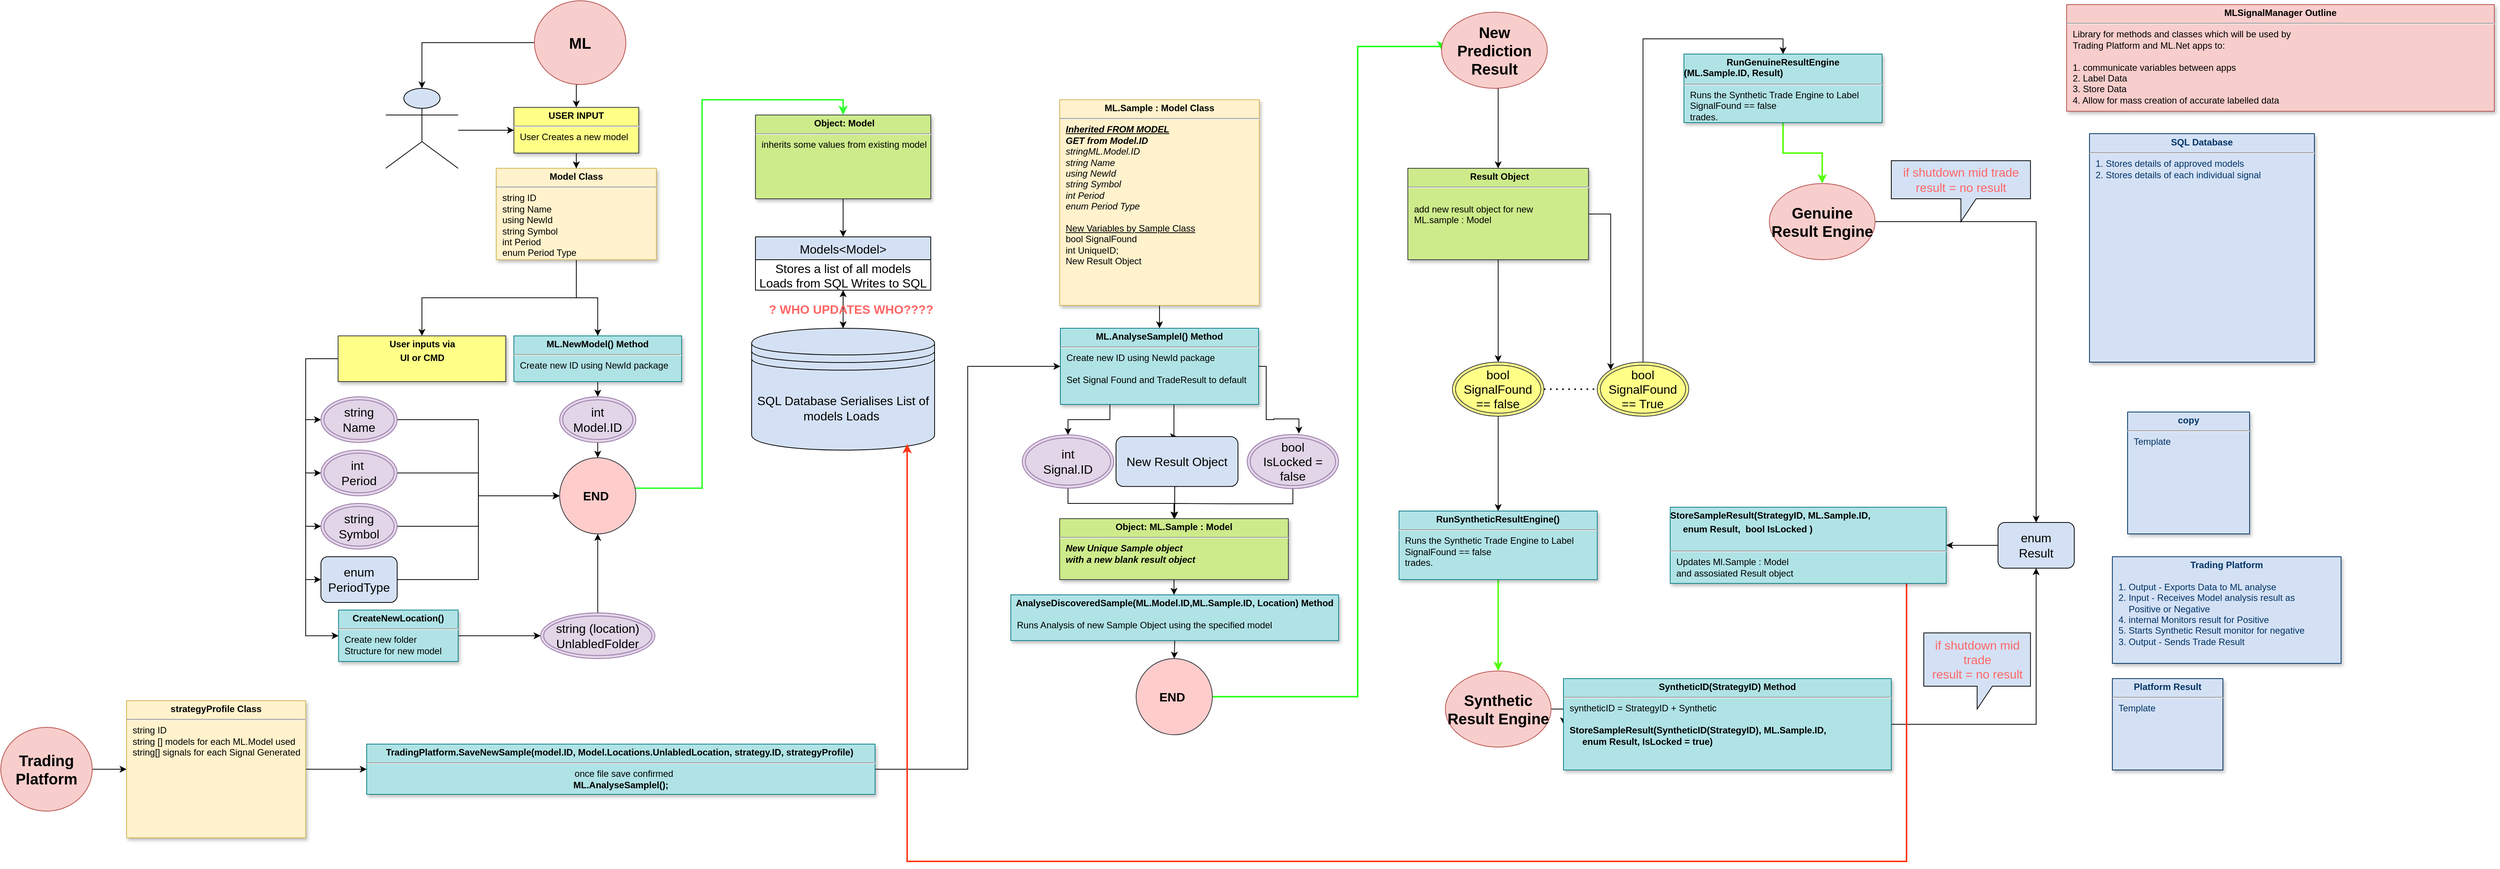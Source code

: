 <mxfile version="20.2.4" type="github">
  <diagram name="Page-1" id="efa7a0a1-bf9b-a30e-e6df-94a7791c09e9">
    <mxGraphModel dx="1673" dy="5887" grid="1" gridSize="10" guides="1" tooltips="1" connect="1" arrows="1" fold="1" page="1" pageScale="1" pageWidth="1169" pageHeight="1654" background="none" math="0" shadow="0">
      <root>
        <mxCell id="0" />
        <mxCell id="1" parent="0" />
        <UserObject label="" tags="Classes User input" id="Nqc6m_4wT6IORtl7EpfO-247">
          <mxCell style="edgeStyle=orthogonalEdgeStyle;rounded=0;orthogonalLoop=1;jettySize=auto;html=1;labelBorderColor=none;fontSize=16;" edge="1" parent="1" source="21" target="Nqc6m_4wT6IORtl7EpfO-185">
            <mxGeometry relative="1" as="geometry" />
          </mxCell>
        </UserObject>
        <UserObject label="" tags="Methods Classes" id="Nqc6m_4wT6IORtl7EpfO-248">
          <mxCell style="edgeStyle=orthogonalEdgeStyle;rounded=0;orthogonalLoop=1;jettySize=auto;html=1;labelBorderColor=none;fontSize=16;entryX=0.5;entryY=0;entryDx=0;entryDy=0;" edge="1" parent="1" source="21" target="Nqc6m_4wT6IORtl7EpfO-205">
            <mxGeometry relative="1" as="geometry">
              <mxPoint x="940" y="-3160" as="targetPoint" />
              <Array as="points">
                <mxPoint x="885" y="-3160" />
                <mxPoint x="913" y="-3160" />
              </Array>
            </mxGeometry>
          </mxCell>
        </UserObject>
        <UserObject label="&lt;p style=&quot;margin: 4px 0px 0px; text-align: center;&quot;&gt;&lt;b&gt;Model Class&lt;/b&gt;&lt;/p&gt;&lt;hr&gt;&lt;p style=&quot;margin: 0px; margin-left: 8px;&quot;&gt;string ID&amp;nbsp;&amp;nbsp;&lt;/p&gt;&lt;p style=&quot;margin: 0px; margin-left: 8px;&quot;&gt;string Name&lt;/p&gt;&lt;p style=&quot;margin: 0px; margin-left: 8px;&quot;&gt;using NewId&lt;/p&gt;&lt;p style=&quot;margin: 0px; margin-left: 8px;&quot;&gt;string Symbol&lt;/p&gt;&lt;p style=&quot;margin: 0px; margin-left: 8px;&quot;&gt;int Period&lt;/p&gt;&lt;p style=&quot;margin: 0px; margin-left: 8px;&quot;&gt;enum Period Type&lt;/p&gt;&lt;p style=&quot;margin: 0px; margin-left: 8px;&quot;&gt;&lt;br&gt;&lt;/p&gt;&lt;p style=&quot;margin: 0px; margin-left: 8px;&quot;&gt;&lt;br&gt;&lt;/p&gt;&lt;p style=&quot;margin: 0px; margin-left: 8px;&quot;&gt;&lt;br&gt;&lt;/p&gt;&lt;p style=&quot;margin: 0px; margin-left: 8px;&quot;&gt;&lt;br&gt;&lt;/p&gt;&lt;p style=&quot;margin: 0px; margin-left: 8px;&quot;&gt;&lt;br&gt;&lt;/p&gt;&lt;p style=&quot;margin: 0px; margin-left: 8px;&quot;&gt;&lt;br&gt;&lt;/p&gt;&lt;p style=&quot;margin: 0px; margin-left: 8px;&quot;&gt;&amp;nbsp;&lt;/p&gt;" tags="Classes" id="21">
          <mxCell style="verticalAlign=top;align=left;overflow=fill;fontSize=12;fontFamily=Helvetica;html=1;strokeColor=#d6b656;shadow=1;fillColor=#fff2cc;" parent="1" vertex="1">
            <mxGeometry x="779.99" y="-3330" width="210" height="120" as="geometry" />
          </mxCell>
        </UserObject>
        <mxCell id="25" value="&lt;p style=&quot;margin: 4px 0px 0px; text-align: center;&quot;&gt;&lt;b style=&quot;&quot;&gt;MLSignalManager Outline&lt;/b&gt;&lt;/p&gt;&lt;hr&gt;&lt;p style=&quot;margin: 0px; margin-left: 8px;&quot;&gt;Library for methods and classes which&amp;nbsp;&lt;span style=&quot;background-color: initial;&quot;&gt;will be used by&lt;/span&gt;&lt;/p&gt;&lt;p style=&quot;margin: 0px; margin-left: 8px;&quot;&gt;&lt;span style=&quot;background-color: initial;&quot;&gt;Trading Platform and ML.Net apps to:&lt;/span&gt;&lt;/p&gt;&lt;p style=&quot;margin: 0px; margin-left: 8px;&quot;&gt;&lt;br&gt;&lt;/p&gt;&lt;p style=&quot;margin: 0px; margin-left: 8px;&quot;&gt;1. communicate variables between apps&lt;/p&gt;&lt;p style=&quot;margin: 0px; margin-left: 8px;&quot;&gt;2. Label Data&lt;/p&gt;&lt;p style=&quot;margin: 0px; margin-left: 8px;&quot;&gt;3. Store Data&lt;/p&gt;&lt;p style=&quot;margin: 0px; margin-left: 8px;&quot;&gt;4. Allow for mass creation of accurate labelled data&lt;/p&gt;&lt;p style=&quot;margin: 0px; margin-left: 8px;&quot;&gt;&lt;br&gt;&lt;/p&gt;&lt;p style=&quot;margin: 0px; margin-left: 8px;&quot;&gt;&lt;br&gt;&lt;/p&gt;" style="verticalAlign=top;align=left;overflow=fill;fontSize=12;fontFamily=Helvetica;html=1;strokeColor=#b85450;shadow=1;fillColor=#f8cecc;" parent="1" vertex="1">
          <mxGeometry x="2840" y="-3545" width="561" height="140" as="geometry" />
        </mxCell>
        <mxCell id="Nqc6m_4wT6IORtl7EpfO-118" value="&lt;p style=&quot;margin: 4px 0px 0px; text-align: center;&quot;&gt;&lt;strong style=&quot;&quot;&gt;Trading Platform&lt;/strong&gt;&lt;/p&gt;&lt;p style=&quot;margin: 0px; margin-left: 8px;&quot;&gt;&lt;br&gt;&lt;/p&gt;&lt;p style=&quot;margin: 0px; margin-left: 8px;&quot;&gt;1. Output - Exports Data to ML analyse&lt;/p&gt;&lt;p style=&quot;margin: 0px; margin-left: 8px;&quot;&gt;2. Input - Receives Model analysis result&amp;nbsp;&lt;span style=&quot;background-color: initial;&quot;&gt;as&amp;nbsp;&lt;/span&gt;&lt;/p&gt;&lt;p style=&quot;margin: 0px; margin-left: 8px;&quot;&gt;&lt;span style=&quot;background-color: initial;&quot;&gt;&amp;nbsp; &amp;nbsp; Positive or Negative&lt;/span&gt;&lt;/p&gt;&lt;p style=&quot;margin: 0px; margin-left: 8px;&quot;&gt;4. internal Monitors result for Positive&lt;/p&gt;&lt;p style=&quot;margin: 0px; margin-left: 8px;&quot;&gt;5. Starts Synthetic Result monitor for negative&lt;/p&gt;&lt;p style=&quot;margin: 0px; margin-left: 8px;&quot;&gt;3. Output - Sends Trade Result&lt;/p&gt;" style="verticalAlign=top;align=left;overflow=fill;fontSize=12;fontFamily=Helvetica;html=1;strokeColor=#003366;shadow=1;fillColor=#D4E1F5;fontColor=#003366" vertex="1" parent="1">
          <mxGeometry x="2900" y="-2820" width="300" height="140" as="geometry" />
        </mxCell>
        <mxCell id="Nqc6m_4wT6IORtl7EpfO-119" value="&lt;p style=&quot;margin: 4px 0px 0px; text-align: center;&quot;&gt;&lt;strong style=&quot;&quot;&gt;SQL Database&lt;/strong&gt;&lt;/p&gt;&lt;hr&gt;&lt;p style=&quot;margin: 0px; margin-left: 8px;&quot;&gt;1. Stores details of approved models&lt;/p&gt;&lt;p style=&quot;margin: 0px; margin-left: 8px;&quot;&gt;2. Stores details of each individual signal&lt;/p&gt;&lt;p style=&quot;margin: 0px; margin-left: 8px;&quot;&gt;&lt;span style=&quot;background-color: initial;&quot;&gt;&amp;nbsp;&lt;/span&gt;&lt;br&gt;&lt;/p&gt;" style="verticalAlign=top;align=left;overflow=fill;fontSize=12;fontFamily=Helvetica;html=1;strokeColor=#003366;shadow=1;fillColor=#D4E1F5;fontColor=#003366" vertex="1" parent="1">
          <mxGeometry x="2870" y="-3375.5" width="295" height="300" as="geometry" />
        </mxCell>
        <mxCell id="Nqc6m_4wT6IORtl7EpfO-156" style="edgeStyle=orthogonalEdgeStyle;rounded=0;orthogonalLoop=1;jettySize=auto;html=1;fontSize=16;" edge="1" parent="1" source="Nqc6m_4wT6IORtl7EpfO-123" target="Nqc6m_4wT6IORtl7EpfO-137">
          <mxGeometry relative="1" as="geometry" />
        </mxCell>
        <mxCell id="Nqc6m_4wT6IORtl7EpfO-279" style="edgeStyle=orthogonalEdgeStyle;rounded=0;orthogonalLoop=1;jettySize=auto;html=1;exitX=0.5;exitY=1;exitDx=0;exitDy=0;entryX=0.5;entryY=0;entryDx=0;entryDy=0;labelBorderColor=none;fontSize=16;" edge="1" parent="1" source="Nqc6m_4wT6IORtl7EpfO-123" target="Nqc6m_4wT6IORtl7EpfO-152">
          <mxGeometry relative="1" as="geometry">
            <Array as="points">
              <mxPoint x="885" y="-3440" />
            </Array>
          </mxGeometry>
        </mxCell>
        <UserObject label="&lt;b&gt;&lt;font style=&quot;font-size: 20px;&quot;&gt;ML&lt;/font&gt;&lt;/b&gt;" tags="StartBranch" id="Nqc6m_4wT6IORtl7EpfO-123">
          <mxCell style="ellipse;whiteSpace=wrap;html=1;fillColor=#f8cecc;strokeColor=#b85450;" vertex="1" parent="1">
            <mxGeometry x="830" y="-3550" width="120" height="110" as="geometry" />
          </mxCell>
        </UserObject>
        <mxCell id="Nqc6m_4wT6IORtl7EpfO-206" style="edgeStyle=orthogonalEdgeStyle;rounded=0;orthogonalLoop=1;jettySize=auto;html=1;entryX=0;entryY=0.5;entryDx=0;entryDy=0;labelBorderColor=none;fontSize=16;" edge="1" parent="1" source="Nqc6m_4wT6IORtl7EpfO-137" target="Nqc6m_4wT6IORtl7EpfO-152">
          <mxGeometry relative="1" as="geometry">
            <Array as="points">
              <mxPoint x="740" y="-3380" />
              <mxPoint x="740" y="-3380" />
            </Array>
          </mxGeometry>
        </mxCell>
        <mxCell id="Nqc6m_4wT6IORtl7EpfO-137" value="" style="shape=umlActor;verticalLabelPosition=bottom;verticalAlign=top;html=1;outlineConnect=0;fontSize=20;fillColor=#D4E1F5;" vertex="1" parent="1">
          <mxGeometry x="635" y="-3435" width="95" height="105" as="geometry" />
        </mxCell>
        <mxCell id="Nqc6m_4wT6IORtl7EpfO-150" value="&lt;p style=&quot;margin: 4px 0px 0px; text-align: center;&quot;&gt;&lt;strong style=&quot;&quot;&gt;copy&lt;/strong&gt;&lt;/p&gt;&lt;hr&gt;&lt;p style=&quot;margin: 0px; margin-left: 8px;&quot;&gt;Template&lt;/p&gt;" style="verticalAlign=top;align=left;overflow=fill;fontSize=12;fontFamily=Helvetica;html=1;strokeColor=#003366;shadow=1;fillColor=#D4E1F5;fontColor=#003366" vertex="1" parent="1">
          <mxGeometry x="2920" y="-3010" width="160" height="160" as="geometry" />
        </mxCell>
        <UserObject label="" tags="Classes input User" id="Nqc6m_4wT6IORtl7EpfO-233">
          <mxCell style="edgeStyle=orthogonalEdgeStyle;rounded=0;orthogonalLoop=1;jettySize=auto;html=1;entryX=0.5;entryY=0;entryDx=0;entryDy=0;labelBorderColor=none;fontSize=16;" edge="1" parent="1" source="Nqc6m_4wT6IORtl7EpfO-152" target="21">
            <mxGeometry relative="1" as="geometry" />
          </mxCell>
        </UserObject>
        <UserObject label="&lt;p style=&quot;margin: 4px 0px 0px; text-align: center;&quot;&gt;&lt;strong style=&quot;&quot;&gt;USER INPUT&lt;/strong&gt;&lt;/p&gt;&lt;hr&gt;&lt;p style=&quot;margin: 0px; margin-left: 8px;&quot;&gt;User Creates a new model&lt;/p&gt;" tags="User input" id="Nqc6m_4wT6IORtl7EpfO-152">
          <mxCell style="verticalAlign=top;align=left;overflow=fill;fontSize=12;fontFamily=Helvetica;html=1;strokeColor=#36393d;shadow=1;fillColor=#ffff88;" vertex="1" parent="1">
            <mxGeometry x="803.12" y="-3410" width="163.75" height="60" as="geometry" />
          </mxCell>
        </UserObject>
        <mxCell id="Nqc6m_4wT6IORtl7EpfO-359" style="edgeStyle=orthogonalEdgeStyle;rounded=0;orthogonalLoop=1;jettySize=auto;html=1;entryX=0.5;entryY=0;entryDx=0;entryDy=0;labelBorderColor=none;fontSize=16;strokeColor=#000000;strokeWidth=1;" edge="1" parent="1" source="Nqc6m_4wT6IORtl7EpfO-153" target="Nqc6m_4wT6IORtl7EpfO-345">
          <mxGeometry relative="1" as="geometry" />
        </mxCell>
        <UserObject label="&lt;p style=&quot;margin: 4px 0px 0px; text-align: center;&quot;&gt;&lt;b&gt;ML.Sample : Model Class&lt;/b&gt;&lt;/p&gt;&lt;hr&gt;&lt;p style=&quot;margin: 0px 0px 0px 8px;&quot;&gt;&lt;i&gt;&lt;b&gt;&lt;u&gt;Inherited FROM MODEL&lt;/u&gt;&lt;/b&gt;&lt;/i&gt;&lt;i&gt;&lt;br&gt;&lt;/i&gt;&lt;/p&gt;&lt;p style=&quot;margin: 0px 0px 0px 8px;&quot;&gt;&lt;i&gt;&lt;b&gt;GET from Model.ID&lt;/b&gt;&lt;/i&gt;&lt;/p&gt;&lt;p style=&quot;margin: 0px 0px 0px 8px;&quot;&gt;&lt;i&gt;stringML.Model.ID&amp;nbsp;&amp;nbsp;&lt;/i&gt;&lt;/p&gt;&lt;p style=&quot;margin: 0px 0px 0px 8px;&quot;&gt;&lt;i&gt;string Name&lt;/i&gt;&lt;/p&gt;&lt;p style=&quot;margin: 0px 0px 0px 8px;&quot;&gt;&lt;i&gt;using NewId&lt;/i&gt;&lt;/p&gt;&lt;p style=&quot;margin: 0px 0px 0px 8px;&quot;&gt;&lt;i&gt;string Symbol&lt;/i&gt;&lt;/p&gt;&lt;p style=&quot;margin: 0px 0px 0px 8px;&quot;&gt;&lt;i&gt;int Period&lt;/i&gt;&lt;/p&gt;&lt;p style=&quot;margin: 0px 0px 0px 8px;&quot;&gt;&lt;i&gt;enum Period Type&lt;/i&gt;&lt;/p&gt;&lt;p style=&quot;margin: 0px 0px 0px 8px;&quot;&gt;&lt;br&gt;&lt;/p&gt;&lt;p style=&quot;margin: 0px 0px 0px 8px;&quot;&gt;&lt;u&gt;New Variables by Sample Class&lt;/u&gt;&lt;/p&gt;&lt;p style=&quot;margin: 0px 0px 0px 8px;&quot;&gt;bool SignalFound&lt;/p&gt;&lt;p style=&quot;margin: 0px 0px 0px 8px;&quot;&gt;&lt;span style=&quot;background-color: initial;&quot;&gt;int UniqueID;&lt;/span&gt;&lt;br&gt;&lt;/p&gt;&lt;p style=&quot;margin: 0px 0px 0px 8px;&quot;&gt;&lt;span style=&quot;background-color: initial;&quot;&gt;New Result Object&lt;/span&gt;&lt;br&gt;&lt;/p&gt;" tags="Classes Inheritance" id="Nqc6m_4wT6IORtl7EpfO-153">
          <mxCell style="verticalAlign=top;align=left;overflow=fill;fontSize=12;fontFamily=Helvetica;html=1;strokeColor=#d6b656;shadow=1;fillColor=#fff2cc;" vertex="1" parent="1">
            <mxGeometry x="1519.06" y="-3420" width="261.88" height="270" as="geometry" />
          </mxCell>
        </UserObject>
        <mxCell id="Nqc6m_4wT6IORtl7EpfO-253" style="edgeStyle=orthogonalEdgeStyle;rounded=0;orthogonalLoop=1;jettySize=auto;html=1;entryX=0.5;entryY=0;entryDx=0;entryDy=0;labelBorderColor=none;fontSize=16;" edge="1" parent="1" source="Nqc6m_4wT6IORtl7EpfO-173" target="Nqc6m_4wT6IORtl7EpfO-249">
          <mxGeometry relative="1" as="geometry" />
        </mxCell>
        <UserObject label="int &lt;br&gt;Model.ID" tags="Variables" id="Nqc6m_4wT6IORtl7EpfO-173">
          <mxCell style="ellipse;shape=doubleEllipse;whiteSpace=wrap;html=1;fontSize=16;fillColor=#e1d5e7;strokeColor=#9673a6;" vertex="1" parent="1">
            <mxGeometry x="863.12" y="-3030" width="100" height="60" as="geometry" />
          </mxCell>
        </UserObject>
        <mxCell id="Nqc6m_4wT6IORtl7EpfO-332" style="edgeStyle=orthogonalEdgeStyle;rounded=0;orthogonalLoop=1;jettySize=auto;html=1;labelBorderColor=none;fontSize=16;entryX=0;entryY=0.5;entryDx=0;entryDy=0;" edge="1" parent="1" source="Nqc6m_4wT6IORtl7EpfO-175" target="Nqc6m_4wT6IORtl7EpfO-249">
          <mxGeometry relative="1" as="geometry">
            <mxPoint x="770.0" y="-2860" as="targetPoint" />
          </mxGeometry>
        </mxCell>
        <UserObject label="string Symbol" tags="Variables" id="Nqc6m_4wT6IORtl7EpfO-175">
          <mxCell style="ellipse;shape=doubleEllipse;whiteSpace=wrap;html=1;fontSize=16;fillColor=#e1d5e7;strokeColor=#9673a6;" vertex="1" parent="1">
            <mxGeometry x="550" y="-2890" width="100" height="60" as="geometry" />
          </mxCell>
        </UserObject>
        <mxCell id="Nqc6m_4wT6IORtl7EpfO-331" style="edgeStyle=orthogonalEdgeStyle;rounded=0;orthogonalLoop=1;jettySize=auto;html=1;labelBorderColor=none;fontSize=16;entryX=0;entryY=0.5;entryDx=0;entryDy=0;" edge="1" parent="1" source="Nqc6m_4wT6IORtl7EpfO-177" target="Nqc6m_4wT6IORtl7EpfO-249">
          <mxGeometry relative="1" as="geometry">
            <mxPoint x="770.0" y="-2930" as="targetPoint" />
          </mxGeometry>
        </mxCell>
        <UserObject label="int&amp;nbsp;&lt;br&gt;Period" tags="Variables" id="Nqc6m_4wT6IORtl7EpfO-177">
          <mxCell style="ellipse;shape=doubleEllipse;whiteSpace=wrap;html=1;fontSize=16;fillColor=#e1d5e7;strokeColor=#9673a6;" vertex="1" parent="1">
            <mxGeometry x="550" y="-2960" width="100" height="60" as="geometry" />
          </mxCell>
        </UserObject>
        <mxCell id="Nqc6m_4wT6IORtl7EpfO-311" style="edgeStyle=orthogonalEdgeStyle;rounded=0;orthogonalLoop=1;jettySize=auto;html=1;labelBorderColor=none;fontSize=16;entryX=0;entryY=0.5;entryDx=0;entryDy=0;" edge="1" parent="1" source="Nqc6m_4wT6IORtl7EpfO-185" target="Nqc6m_4wT6IORtl7EpfO-193">
          <mxGeometry relative="1" as="geometry">
            <mxPoint x="490" y="-3000" as="targetPoint" />
            <Array as="points">
              <mxPoint x="530" y="-3080" />
              <mxPoint x="530" y="-3000" />
            </Array>
          </mxGeometry>
        </mxCell>
        <mxCell id="Nqc6m_4wT6IORtl7EpfO-312" style="edgeStyle=orthogonalEdgeStyle;rounded=0;orthogonalLoop=1;jettySize=auto;html=1;entryX=0;entryY=0.5;entryDx=0;entryDy=0;labelBorderColor=none;fontSize=16;" edge="1" parent="1" source="Nqc6m_4wT6IORtl7EpfO-185" target="Nqc6m_4wT6IORtl7EpfO-177">
          <mxGeometry relative="1" as="geometry">
            <Array as="points">
              <mxPoint x="530" y="-3080" />
              <mxPoint x="530" y="-2930" />
            </Array>
          </mxGeometry>
        </mxCell>
        <mxCell id="Nqc6m_4wT6IORtl7EpfO-313" style="edgeStyle=orthogonalEdgeStyle;rounded=0;orthogonalLoop=1;jettySize=auto;html=1;entryX=0;entryY=0.5;entryDx=0;entryDy=0;labelBorderColor=none;fontSize=16;" edge="1" parent="1" source="Nqc6m_4wT6IORtl7EpfO-185" target="Nqc6m_4wT6IORtl7EpfO-175">
          <mxGeometry relative="1" as="geometry">
            <Array as="points">
              <mxPoint x="530" y="-3080" />
              <mxPoint x="530" y="-2860" />
            </Array>
          </mxGeometry>
        </mxCell>
        <mxCell id="Nqc6m_4wT6IORtl7EpfO-314" style="edgeStyle=orthogonalEdgeStyle;rounded=0;orthogonalLoop=1;jettySize=auto;html=1;entryX=0;entryY=0.5;entryDx=0;entryDy=0;labelBorderColor=none;fontSize=16;" edge="1" parent="1" source="Nqc6m_4wT6IORtl7EpfO-185" target="Nqc6m_4wT6IORtl7EpfO-188">
          <mxGeometry relative="1" as="geometry">
            <Array as="points">
              <mxPoint x="530" y="-3080" />
              <mxPoint x="530" y="-2790" />
            </Array>
          </mxGeometry>
        </mxCell>
        <mxCell id="Nqc6m_4wT6IORtl7EpfO-318" style="edgeStyle=orthogonalEdgeStyle;rounded=0;orthogonalLoop=1;jettySize=auto;html=1;entryX=0;entryY=0.5;entryDx=0;entryDy=0;labelBorderColor=none;fontSize=16;" edge="1" parent="1" source="Nqc6m_4wT6IORtl7EpfO-185" target="Nqc6m_4wT6IORtl7EpfO-309">
          <mxGeometry relative="1" as="geometry">
            <Array as="points">
              <mxPoint x="530" y="-3080" />
              <mxPoint x="530" y="-2716" />
            </Array>
          </mxGeometry>
        </mxCell>
        <UserObject label="&lt;p style=&quot;margin: 4px 0px 0px; text-align: center;&quot;&gt;&lt;b&gt;User inputs via&lt;/b&gt;&lt;/p&gt;&lt;p style=&quot;margin: 4px 0px 0px; text-align: center;&quot;&gt;&lt;b&gt;UI or CMD&lt;/b&gt;&lt;/p&gt;&lt;p style=&quot;margin: 4px 0px 0px; text-align: center;&quot;&gt;&lt;b&gt;&lt;br&gt;&lt;/b&gt;&lt;/p&gt;&lt;hr&gt;&lt;p style=&quot;margin: 0px; margin-left: 8px;&quot;&gt;&lt;br&gt;&lt;/p&gt;" tags="User" id="Nqc6m_4wT6IORtl7EpfO-185">
          <mxCell style="verticalAlign=top;align=left;overflow=fill;fontSize=12;fontFamily=Helvetica;html=1;strokeColor=#36393d;shadow=1;fillColor=#ffff88;" vertex="1" parent="1">
            <mxGeometry x="572.5" y="-3110" width="220" height="60" as="geometry" />
          </mxCell>
        </UserObject>
        <mxCell id="Nqc6m_4wT6IORtl7EpfO-333" style="edgeStyle=orthogonalEdgeStyle;rounded=0;orthogonalLoop=1;jettySize=auto;html=1;labelBorderColor=none;fontSize=16;entryX=0;entryY=0.5;entryDx=0;entryDy=0;" edge="1" parent="1" source="Nqc6m_4wT6IORtl7EpfO-188" target="Nqc6m_4wT6IORtl7EpfO-249">
          <mxGeometry relative="1" as="geometry">
            <mxPoint x="770" y="-2790" as="targetPoint" />
          </mxGeometry>
        </mxCell>
        <UserObject label="enum &lt;br&gt;PeriodType" tags="Enums" id="Nqc6m_4wT6IORtl7EpfO-188">
          <mxCell style="rounded=1;whiteSpace=wrap;html=1;fontSize=16;fillColor=#D4E1F5;" vertex="1" parent="1">
            <mxGeometry x="550" y="-2820" width="100" height="60" as="geometry" />
          </mxCell>
        </UserObject>
        <mxCell id="Nqc6m_4wT6IORtl7EpfO-330" style="edgeStyle=orthogonalEdgeStyle;rounded=0;orthogonalLoop=1;jettySize=auto;html=1;labelBorderColor=none;fontSize=16;entryX=0;entryY=0.5;entryDx=0;entryDy=0;" edge="1" parent="1" source="Nqc6m_4wT6IORtl7EpfO-193" target="Nqc6m_4wT6IORtl7EpfO-249">
          <mxGeometry relative="1" as="geometry">
            <mxPoint x="770.0" y="-3000" as="targetPoint" />
          </mxGeometry>
        </mxCell>
        <UserObject label="string&lt;br&gt;Name" tags="Variables" id="Nqc6m_4wT6IORtl7EpfO-193">
          <mxCell style="ellipse;shape=doubleEllipse;whiteSpace=wrap;html=1;fontSize=16;fillColor=#e1d5e7;strokeColor=#9673a6;" vertex="1" parent="1">
            <mxGeometry x="550" y="-3030" width="100" height="60" as="geometry" />
          </mxCell>
        </UserObject>
        <UserObject label="" tags="Methods Variables" id="Nqc6m_4wT6IORtl7EpfO-225">
          <mxCell style="edgeStyle=orthogonalEdgeStyle;rounded=0;orthogonalLoop=1;jettySize=auto;html=1;labelBorderColor=none;fontSize=16;" edge="1" parent="1" source="Nqc6m_4wT6IORtl7EpfO-205" target="Nqc6m_4wT6IORtl7EpfO-173">
            <mxGeometry relative="1" as="geometry">
              <Array as="points">
                <mxPoint x="880" y="-2990" />
                <mxPoint x="880" y="-2990" />
              </Array>
            </mxGeometry>
          </mxCell>
        </UserObject>
        <UserObject label="&lt;p style=&quot;margin: 4px 0px 0px; text-align: center;&quot;&gt;&lt;b&gt;ML.NewModel() Method&lt;/b&gt;&lt;/p&gt;&lt;hr&gt;&lt;p style=&quot;margin: 0px; margin-left: 8px;&quot;&gt;Create new ID using NewId package&lt;/p&gt;" tags="Methods" id="Nqc6m_4wT6IORtl7EpfO-205">
          <mxCell style="verticalAlign=top;align=left;overflow=fill;fontSize=12;fontFamily=Helvetica;html=1;strokeColor=#0e8088;shadow=1;fillColor=#b0e3e6;" vertex="1" parent="1">
            <mxGeometry x="803.12" y="-3110" width="220" height="60" as="geometry" />
          </mxCell>
        </UserObject>
        <UserObject label="" tags="Objects List" id="Nqc6m_4wT6IORtl7EpfO-258">
          <mxCell style="edgeStyle=orthogonalEdgeStyle;rounded=0;orthogonalLoop=1;jettySize=auto;html=1;entryX=0.5;entryY=0;entryDx=0;entryDy=0;labelBorderColor=none;fontSize=16;" edge="1" parent="1" source="Nqc6m_4wT6IORtl7EpfO-239" target="Nqc6m_4wT6IORtl7EpfO-254">
            <mxGeometry relative="1" as="geometry" />
          </mxCell>
        </UserObject>
        <UserObject label="&lt;p style=&quot;margin: 4px 0px 0px; text-align: center;&quot;&gt;&lt;b&gt;&amp;nbsp;Object: Model&lt;/b&gt;&lt;/p&gt;&lt;hr&gt;&lt;p style=&quot;margin: 0px; margin-left: 8px;&quot;&gt;inherits some values from existing model&lt;/p&gt;" tags="Objects StartBranch" id="Nqc6m_4wT6IORtl7EpfO-239">
          <mxCell style="verticalAlign=top;align=left;overflow=fill;fontSize=12;fontFamily=Helvetica;html=1;strokeColor=#36393d;shadow=1;fillColor=#cdeb8b;" vertex="1" parent="1">
            <mxGeometry x="1120" y="-3400" width="230" height="110" as="geometry" />
          </mxCell>
        </UserObject>
        <UserObject label="" tags="Objects" id="Nqc6m_4wT6IORtl7EpfO-252">
          <mxCell style="edgeStyle=orthogonalEdgeStyle;rounded=0;orthogonalLoop=1;jettySize=auto;html=1;entryX=0.5;entryY=0;entryDx=0;entryDy=0;labelBorderColor=none;fontSize=16;fillColor=#cdeb8b;strokeColor=#33FF33;strokeWidth=2;fontStyle=1" edge="1" parent="1" source="Nqc6m_4wT6IORtl7EpfO-249" target="Nqc6m_4wT6IORtl7EpfO-239">
            <mxGeometry relative="1" as="geometry">
              <Array as="points">
                <mxPoint x="1050" y="-2910" />
                <mxPoint x="1050" y="-3420" />
                <mxPoint x="1235" y="-3420" />
              </Array>
            </mxGeometry>
          </mxCell>
        </UserObject>
        <UserObject label="&lt;b&gt;END&amp;nbsp;&lt;/b&gt;" tags="EndBranch" id="Nqc6m_4wT6IORtl7EpfO-249">
          <mxCell style="ellipse;whiteSpace=wrap;html=1;aspect=fixed;fontSize=16;fillColor=#ffcccc;strokeColor=#36393d;" vertex="1" parent="1">
            <mxGeometry x="863.12" y="-2950" width="100" height="100" as="geometry" />
          </mxCell>
        </UserObject>
        <mxCell id="Nqc6m_4wT6IORtl7EpfO-299" style="edgeStyle=orthogonalEdgeStyle;rounded=0;orthogonalLoop=1;jettySize=auto;html=1;entryX=0.5;entryY=0;entryDx=0;entryDy=0;labelBorderColor=none;fontSize=16;" edge="1" parent="1" source="Nqc6m_4wT6IORtl7EpfO-254" target="Nqc6m_4wT6IORtl7EpfO-259">
          <mxGeometry relative="1" as="geometry" />
        </mxCell>
        <UserObject label="Models&lt;Model&gt;" tags="List Objects" id="Nqc6m_4wT6IORtl7EpfO-254">
          <mxCell style="swimlane;fontStyle=0;childLayout=stackLayout;horizontal=1;startSize=30;horizontalStack=0;resizeParent=1;resizeParentMax=0;resizeLast=0;collapsible=1;marginBottom=0;fontSize=16;fillColor=#D4E1F5;" vertex="1" parent="1">
            <mxGeometry x="1120" y="-3240" width="230" height="70" as="geometry" />
          </mxCell>
        </UserObject>
        <mxCell id="Nqc6m_4wT6IORtl7EpfO-256" value="Stores a list of all models &#xa;Loads from SQL Writes to SQL" style="text;strokeColor=none;fillColor=none;align=center;verticalAlign=middle;spacingLeft=4;spacingRight=4;overflow=hidden;points=[[0,0.5],[1,0.5]];portConstraint=eastwest;rotatable=0;fontSize=16;" vertex="1" parent="Nqc6m_4wT6IORtl7EpfO-254">
          <mxGeometry y="30" width="230" height="40" as="geometry" />
        </mxCell>
        <mxCell id="Nqc6m_4wT6IORtl7EpfO-301" style="edgeStyle=orthogonalEdgeStyle;rounded=0;orthogonalLoop=1;jettySize=auto;html=1;labelBorderColor=none;fontSize=16;" edge="1" parent="1" source="Nqc6m_4wT6IORtl7EpfO-259" target="Nqc6m_4wT6IORtl7EpfO-254">
          <mxGeometry relative="1" as="geometry" />
        </mxCell>
        <UserObject label="SQL Database Serialises List of models Loads&amp;nbsp;" tags="SQL EndBranch" id="Nqc6m_4wT6IORtl7EpfO-259">
          <mxCell style="shape=datastore;whiteSpace=wrap;html=1;fontSize=16;fillColor=#D4E1F5;" vertex="1" parent="1">
            <mxGeometry x="1115" y="-3120" width="240" height="160" as="geometry" />
          </mxCell>
        </UserObject>
        <mxCell id="Nqc6m_4wT6IORtl7EpfO-323" style="edgeStyle=orthogonalEdgeStyle;rounded=0;orthogonalLoop=1;jettySize=auto;html=1;entryX=0.5;entryY=1;entryDx=0;entryDy=0;labelBorderColor=none;fontSize=16;" edge="1" parent="1" source="Nqc6m_4wT6IORtl7EpfO-267" target="Nqc6m_4wT6IORtl7EpfO-249">
          <mxGeometry relative="1" as="geometry">
            <Array as="points">
              <mxPoint x="913" y="-2716" />
            </Array>
          </mxGeometry>
        </mxCell>
        <UserObject label="string (location)&lt;br&gt;UnlabledFolder" tags="Variables" id="Nqc6m_4wT6IORtl7EpfO-267">
          <mxCell style="ellipse;shape=doubleEllipse;whiteSpace=wrap;html=1;fontSize=16;fillColor=#e1d5e7;strokeColor=#9673a6;" vertex="1" parent="1">
            <mxGeometry x="838.12" y="-2746.25" width="150" height="60" as="geometry" />
          </mxCell>
        </UserObject>
        <UserObject label="" tags="Methods" id="Nqc6m_4wT6IORtl7EpfO-319">
          <mxCell style="edgeStyle=orthogonalEdgeStyle;rounded=0;orthogonalLoop=1;jettySize=auto;html=1;entryX=0;entryY=0.5;entryDx=0;entryDy=0;labelBorderColor=none;fontSize=16;" edge="1" parent="1" source="Nqc6m_4wT6IORtl7EpfO-309" target="Nqc6m_4wT6IORtl7EpfO-267">
            <mxGeometry relative="1" as="geometry" />
          </mxCell>
        </UserObject>
        <UserObject label="&lt;p style=&quot;margin: 4px 0px 0px; text-align: center;&quot;&gt;&lt;b&gt;CreateNewLocation()&lt;/b&gt;&lt;/p&gt;&lt;hr&gt;&lt;p style=&quot;margin: 0px; margin-left: 8px;&quot;&gt;Create new folder&amp;nbsp;&lt;/p&gt;&lt;p style=&quot;margin: 0px; margin-left: 8px;&quot;&gt;Structure for new model&lt;/p&gt;" tags="Methods" id="Nqc6m_4wT6IORtl7EpfO-309">
          <mxCell style="verticalAlign=top;align=left;overflow=fill;fontSize=12;fontFamily=Helvetica;html=1;strokeColor=#0e8088;shadow=1;fillColor=#b0e3e6;" vertex="1" parent="1">
            <mxGeometry x="573.12" y="-2750" width="156.88" height="67.5" as="geometry" />
          </mxCell>
        </UserObject>
        <mxCell id="Nqc6m_4wT6IORtl7EpfO-378" style="edgeStyle=orthogonalEdgeStyle;rounded=0;orthogonalLoop=1;jettySize=auto;html=1;exitX=0.5;exitY=1;exitDx=0;exitDy=0;entryX=0.5;entryY=0;entryDx=0;entryDy=0;labelBorderColor=none;fontSize=16;strokeColor=#000000;strokeWidth=1;" edge="1" parent="1" source="Nqc6m_4wT6IORtl7EpfO-337" target="Nqc6m_4wT6IORtl7EpfO-377">
          <mxGeometry relative="1" as="geometry" />
        </mxCell>
        <UserObject label="&lt;p style=&quot;margin: 4px 0px 0px; text-align: center;&quot;&gt;&lt;b&gt;AnalyseDiscoveredSample(ML.Model.ID,ML.Sample.ID, Location) Method&lt;/b&gt;&lt;/p&gt;&lt;p style=&quot;margin: 0px; margin-left: 8px;&quot;&gt;&lt;br&gt;&lt;/p&gt;&lt;p style=&quot;margin: 0px; margin-left: 8px;&quot;&gt;Runs Analysis of new Sample Object using the specified model&lt;/p&gt;" tags="Methods" id="Nqc6m_4wT6IORtl7EpfO-337">
          <mxCell style="verticalAlign=top;align=left;overflow=fill;fontSize=12;fontFamily=Helvetica;html=1;strokeColor=#0e8088;shadow=1;fillColor=#b0e3e6;" vertex="1" parent="1">
            <mxGeometry x="1455" y="-2770" width="430" height="60" as="geometry" />
          </mxCell>
        </UserObject>
        <mxCell id="Nqc6m_4wT6IORtl7EpfO-375" style="edgeStyle=orthogonalEdgeStyle;rounded=0;orthogonalLoop=1;jettySize=auto;html=1;exitX=0.5;exitY=1;exitDx=0;exitDy=0;labelBorderColor=none;fontSize=16;strokeColor=#000000;strokeWidth=1;" edge="1" parent="1" source="Nqc6m_4wT6IORtl7EpfO-339" target="Nqc6m_4wT6IORtl7EpfO-337">
          <mxGeometry relative="1" as="geometry" />
        </mxCell>
        <UserObject label="&lt;p style=&quot;margin: 4px 0px 0px; text-align: center;&quot;&gt;&lt;b&gt;Object: ML.Sample : Model&lt;/b&gt;&lt;/p&gt;&lt;hr&gt;&lt;p style=&quot;margin: 0px 0px 0px 8px;&quot;&gt;&lt;b&gt;&lt;i&gt;New Unique Sample object&lt;/i&gt;&lt;/b&gt;&lt;/p&gt;&lt;p style=&quot;margin: 0px 0px 0px 8px;&quot;&gt;&lt;b&gt;&lt;i&gt;with a new blank result object&lt;/i&gt;&lt;/b&gt;&lt;/p&gt;" tags="Classes Inheritance" id="Nqc6m_4wT6IORtl7EpfO-339">
          <mxCell style="verticalAlign=top;align=left;overflow=fill;fontSize=12;fontFamily=Helvetica;html=1;strokeColor=#36393d;shadow=1;fillColor=#cdeb8b;" vertex="1" parent="1">
            <mxGeometry x="1519.06" y="-2870" width="300" height="80" as="geometry" />
          </mxCell>
        </UserObject>
        <mxCell id="Nqc6m_4wT6IORtl7EpfO-367" style="edgeStyle=orthogonalEdgeStyle;rounded=0;orthogonalLoop=1;jettySize=auto;html=1;exitX=0.25;exitY=1;exitDx=0;exitDy=0;labelBorderColor=none;fontSize=16;strokeColor=#000000;strokeWidth=1;" edge="1" parent="1" source="Nqc6m_4wT6IORtl7EpfO-345" target="Nqc6m_4wT6IORtl7EpfO-356">
          <mxGeometry relative="1" as="geometry" />
        </mxCell>
        <mxCell id="Nqc6m_4wT6IORtl7EpfO-369" style="edgeStyle=orthogonalEdgeStyle;rounded=0;orthogonalLoop=1;jettySize=auto;html=1;exitX=0.75;exitY=1;exitDx=0;exitDy=0;entryX=0.5;entryY=0;entryDx=0;entryDy=0;labelBorderColor=none;fontSize=16;strokeColor=#000000;strokeWidth=1;" edge="1" parent="1" source="Nqc6m_4wT6IORtl7EpfO-345" target="Nqc6m_4wT6IORtl7EpfO-358">
          <mxGeometry relative="1" as="geometry">
            <Array as="points">
              <mxPoint x="1669" y="-3020" />
            </Array>
          </mxGeometry>
        </mxCell>
        <mxCell id="Nqc6m_4wT6IORtl7EpfO-489" style="edgeStyle=orthogonalEdgeStyle;rounded=0;orthogonalLoop=1;jettySize=auto;html=1;entryX=0.566;entryY=-0.017;entryDx=0;entryDy=0;entryPerimeter=0;labelBorderColor=none;fontSize=16;fontColor=#FF6666;strokeColor=#000000;strokeWidth=1;" edge="1" parent="1" source="Nqc6m_4wT6IORtl7EpfO-345" target="Nqc6m_4wT6IORtl7EpfO-488">
          <mxGeometry relative="1" as="geometry">
            <Array as="points">
              <mxPoint x="1790" y="-3070" />
              <mxPoint x="1790" y="-3000" />
              <mxPoint x="1800" y="-3000" />
              <mxPoint x="1833" y="-3001" />
            </Array>
          </mxGeometry>
        </mxCell>
        <UserObject label="&lt;p style=&quot;margin: 4px 0px 0px; text-align: center;&quot;&gt;&lt;b&gt;ML.AnalyseSamplel() Method&lt;/b&gt;&lt;/p&gt;&lt;hr&gt;&lt;p style=&quot;margin: 0px; margin-left: 8px;&quot;&gt;Create new ID using NewId package&lt;/p&gt;&lt;p style=&quot;margin: 0px; margin-left: 8px;&quot;&gt;&lt;br&gt;&lt;/p&gt;&lt;p style=&quot;margin: 0px; margin-left: 8px;&quot;&gt;Set Signal Found and TradeResult to default&amp;nbsp;&lt;/p&gt;&lt;p style=&quot;margin: 0px; margin-left: 8px;&quot;&gt;&lt;br&gt;&lt;/p&gt;" tags="Methods" id="Nqc6m_4wT6IORtl7EpfO-345">
          <mxCell style="verticalAlign=top;align=left;overflow=fill;fontSize=12;fontFamily=Helvetica;html=1;strokeColor=#0e8088;shadow=1;fillColor=#b0e3e6;" vertex="1" parent="1">
            <mxGeometry x="1520" y="-3120" width="260" height="100" as="geometry" />
          </mxCell>
        </UserObject>
        <mxCell id="Nqc6m_4wT6IORtl7EpfO-371" style="edgeStyle=orthogonalEdgeStyle;rounded=0;orthogonalLoop=1;jettySize=auto;html=1;exitX=0.5;exitY=1;exitDx=0;exitDy=0;entryX=0.5;entryY=0;entryDx=0;entryDy=0;labelBorderColor=none;fontSize=16;strokeColor=#000000;strokeWidth=1;" edge="1" parent="1" source="Nqc6m_4wT6IORtl7EpfO-356" target="Nqc6m_4wT6IORtl7EpfO-339">
          <mxGeometry relative="1" as="geometry" />
        </mxCell>
        <UserObject label="int &lt;br&gt;Signal.ID" tags="Variables" id="Nqc6m_4wT6IORtl7EpfO-356">
          <mxCell style="ellipse;shape=doubleEllipse;whiteSpace=wrap;html=1;fontSize=16;fillColor=#e1d5e7;strokeColor=#9673a6;" vertex="1" parent="1">
            <mxGeometry x="1470" y="-2980" width="120" height="70" as="geometry" />
          </mxCell>
        </UserObject>
        <mxCell id="Nqc6m_4wT6IORtl7EpfO-374" style="edgeStyle=orthogonalEdgeStyle;rounded=0;orthogonalLoop=1;jettySize=auto;html=1;exitX=0.5;exitY=1;exitDx=0;exitDy=0;labelBorderColor=none;fontSize=16;strokeColor=#000000;strokeWidth=1;" edge="1" parent="1" source="Nqc6m_4wT6IORtl7EpfO-358" target="Nqc6m_4wT6IORtl7EpfO-339">
          <mxGeometry relative="1" as="geometry">
            <Array as="points">
              <mxPoint x="1670" y="-2912" />
            </Array>
          </mxGeometry>
        </mxCell>
        <UserObject label="New Result Object" tags="Enums" id="Nqc6m_4wT6IORtl7EpfO-358">
          <mxCell style="rounded=1;whiteSpace=wrap;html=1;fontSize=16;fillColor=#D4E1F5;" vertex="1" parent="1">
            <mxGeometry x="1593" y="-2977.75" width="160" height="65.5" as="geometry" />
          </mxCell>
        </UserObject>
        <mxCell id="Nqc6m_4wT6IORtl7EpfO-376" value="&lt;p style=&quot;margin: 4px 0px 0px; text-align: center;&quot;&gt;&lt;strong style=&quot;&quot;&gt;Platform Result&lt;/strong&gt;&lt;/p&gt;&lt;hr&gt;&lt;p style=&quot;margin: 0px; margin-left: 8px;&quot;&gt;Template&lt;/p&gt;" style="verticalAlign=top;align=left;overflow=fill;fontSize=12;fontFamily=Helvetica;html=1;strokeColor=#003366;shadow=1;fillColor=#D4E1F5;fontColor=#003366" vertex="1" parent="1">
          <mxGeometry x="2900" y="-2660" width="145" height="120" as="geometry" />
        </mxCell>
        <mxCell id="Nqc6m_4wT6IORtl7EpfO-379" style="edgeStyle=orthogonalEdgeStyle;rounded=0;orthogonalLoop=1;jettySize=auto;html=1;labelBorderColor=none;fontSize=16;strokeColor=#26FF17;strokeWidth=2;entryX=0;entryY=0.5;entryDx=0;entryDy=0;" edge="1" parent="1" source="Nqc6m_4wT6IORtl7EpfO-377" target="Nqc6m_4wT6IORtl7EpfO-380">
          <mxGeometry relative="1" as="geometry">
            <mxPoint x="1950" y="-3120" as="targetPoint" />
            <Array as="points">
              <mxPoint x="1910" y="-2636" />
              <mxPoint x="1910" y="-3490" />
            </Array>
          </mxGeometry>
        </mxCell>
        <UserObject label="&lt;b&gt;END&amp;nbsp;&lt;/b&gt;" tags="EndBranch" id="Nqc6m_4wT6IORtl7EpfO-377">
          <mxCell style="ellipse;whiteSpace=wrap;html=1;aspect=fixed;fontSize=16;fillColor=#ffcccc;strokeColor=#36393d;" vertex="1" parent="1">
            <mxGeometry x="1619.37" y="-2686.25" width="100" height="100" as="geometry" />
          </mxCell>
        </UserObject>
        <mxCell id="Nqc6m_4wT6IORtl7EpfO-434" style="edgeStyle=orthogonalEdgeStyle;rounded=0;orthogonalLoop=1;jettySize=auto;html=1;exitX=0.5;exitY=1;exitDx=0;exitDy=0;entryX=0.5;entryY=0;entryDx=0;entryDy=0;labelBorderColor=none;fontSize=16;fontColor=#FF6666;strokeColor=#000000;strokeWidth=1;" edge="1" parent="1" source="Nqc6m_4wT6IORtl7EpfO-380" target="Nqc6m_4wT6IORtl7EpfO-402">
          <mxGeometry relative="1" as="geometry">
            <mxPoint x="2094.31" y="-3410" as="targetPoint" />
            <Array as="points">
              <mxPoint x="2094" y="-3435" />
            </Array>
          </mxGeometry>
        </mxCell>
        <UserObject label="&lt;b&gt;&lt;font style=&quot;font-size: 20px;&quot;&gt;New Prediction Result&lt;br&gt;&lt;/font&gt;&lt;/b&gt;" tags="EndBranch" id="Nqc6m_4wT6IORtl7EpfO-380">
          <mxCell style="ellipse;whiteSpace=wrap;html=1;fillColor=#f8cecc;strokeColor=#b85450;" vertex="1" parent="1">
            <mxGeometry x="2020" y="-3535" width="138.75" height="100" as="geometry" />
          </mxCell>
        </UserObject>
        <mxCell id="Nqc6m_4wT6IORtl7EpfO-446" style="edgeStyle=orthogonalEdgeStyle;rounded=0;orthogonalLoop=1;jettySize=auto;html=1;exitX=0.5;exitY=1;exitDx=0;exitDy=0;entryX=0.5;entryY=0;entryDx=0;entryDy=0;labelBorderColor=none;fontSize=16;fontColor=#FF6666;strokeColor=#000000;strokeWidth=1;" edge="1" parent="1" source="Nqc6m_4wT6IORtl7EpfO-382" target="Nqc6m_4wT6IORtl7EpfO-426">
          <mxGeometry relative="1" as="geometry" />
        </mxCell>
        <UserObject label="bool&lt;br&gt;SignalFound == false" tags="Variables" id="Nqc6m_4wT6IORtl7EpfO-382">
          <mxCell style="ellipse;shape=doubleEllipse;whiteSpace=wrap;html=1;fontSize=16;fillColor=#ffff88;strokeColor=#36393d;" vertex="1" parent="1">
            <mxGeometry x="2034.31" y="-3075.5" width="120" height="71" as="geometry" />
          </mxCell>
        </UserObject>
        <mxCell id="Nqc6m_4wT6IORtl7EpfO-449" style="edgeStyle=orthogonalEdgeStyle;rounded=0;orthogonalLoop=1;jettySize=auto;html=1;entryX=0.5;entryY=0;entryDx=0;entryDy=0;labelBorderColor=none;fontSize=16;fontColor=#FF6666;strokeColor=#000000;strokeWidth=1;" edge="1" parent="1" source="Nqc6m_4wT6IORtl7EpfO-389" target="Nqc6m_4wT6IORtl7EpfO-448">
          <mxGeometry relative="1" as="geometry" />
        </mxCell>
        <UserObject label="bool&lt;br&gt;SignalFound == True" tags="Variables" id="Nqc6m_4wT6IORtl7EpfO-389">
          <mxCell style="ellipse;shape=doubleEllipse;whiteSpace=wrap;html=1;fontSize=16;fillColor=#ffff88;strokeColor=#36393d;" vertex="1" parent="1">
            <mxGeometry x="2224.31" y="-3075.5" width="120" height="71" as="geometry" />
          </mxCell>
        </UserObject>
        <mxCell id="Nqc6m_4wT6IORtl7EpfO-396" value="" style="endArrow=none;dashed=1;html=1;dashPattern=1 3;strokeWidth=2;rounded=0;labelBorderColor=none;fontSize=16;entryX=0;entryY=0.5;entryDx=0;entryDy=0;exitX=1;exitY=0.5;exitDx=0;exitDy=0;" edge="1" parent="1" source="Nqc6m_4wT6IORtl7EpfO-382" target="Nqc6m_4wT6IORtl7EpfO-389">
          <mxGeometry width="50" height="50" relative="1" as="geometry">
            <mxPoint x="2050" y="-3180" as="sourcePoint" />
            <mxPoint x="2100" y="-3230" as="targetPoint" />
          </mxGeometry>
        </mxCell>
        <mxCell id="Nqc6m_4wT6IORtl7EpfO-447" style="edgeStyle=orthogonalEdgeStyle;rounded=0;orthogonalLoop=1;jettySize=auto;html=1;entryX=0.5;entryY=0;entryDx=0;entryDy=0;labelBorderColor=none;fontSize=16;fontColor=#FF6666;strokeColor=#000000;strokeWidth=1;" edge="1" parent="1" source="Nqc6m_4wT6IORtl7EpfO-402" target="Nqc6m_4wT6IORtl7EpfO-382">
          <mxGeometry relative="1" as="geometry" />
        </mxCell>
        <mxCell id="Nqc6m_4wT6IORtl7EpfO-472" style="edgeStyle=orthogonalEdgeStyle;rounded=0;orthogonalLoop=1;jettySize=auto;html=1;entryX=0;entryY=0;entryDx=0;entryDy=0;labelBorderColor=none;fontSize=16;fontColor=#FF6666;strokeColor=#000000;strokeWidth=1;" edge="1" parent="1" source="Nqc6m_4wT6IORtl7EpfO-402" target="Nqc6m_4wT6IORtl7EpfO-389">
          <mxGeometry relative="1" as="geometry" />
        </mxCell>
        <UserObject label="&lt;p style=&quot;margin: 4px 0px 0px; text-align: center;&quot;&gt;&lt;strong style=&quot;&quot;&gt;&amp;nbsp;Result Object&lt;/strong&gt;&lt;/p&gt;&lt;hr&gt;&lt;p style=&quot;margin: 0px; margin-left: 8px;&quot;&gt;&lt;br&gt;&lt;/p&gt;&lt;p style=&quot;margin: 0px; margin-left: 8px;&quot;&gt;add new result object for new&lt;/p&gt;&lt;p style=&quot;margin: 0px; margin-left: 8px;&quot;&gt;ML.sample : Model&lt;/p&gt;&lt;p style=&quot;margin: 0px; margin-left: 8px;&quot;&gt;&lt;br&gt;&lt;/p&gt;" tags="Objects Classes" id="Nqc6m_4wT6IORtl7EpfO-402">
          <mxCell style="verticalAlign=top;align=left;overflow=fill;fontSize=12;fontFamily=Helvetica;html=1;strokeColor=#36393d;shadow=1;fillColor=#cdeb8b;" vertex="1" parent="1">
            <mxGeometry x="1975.81" y="-3330" width="237" height="120" as="geometry" />
          </mxCell>
        </UserObject>
        <mxCell id="Nqc6m_4wT6IORtl7EpfO-406" value="? WHO UPDATES WHO????" style="text;html=1;align=center;verticalAlign=middle;resizable=0;points=[];autosize=1;strokeColor=none;fillColor=none;fontSize=16;fontColor=#FF6666;fontStyle=1" vertex="1" parent="1">
          <mxGeometry x="1125" y="-3160" width="240" height="30" as="geometry" />
        </mxCell>
        <UserObject label="" tags="EndBranch" id="Nqc6m_4wT6IORtl7EpfO-430">
          <mxCell style="edgeStyle=orthogonalEdgeStyle;rounded=0;orthogonalLoop=1;jettySize=auto;html=1;exitX=0.5;exitY=1;exitDx=0;exitDy=0;entryX=0.5;entryY=0;entryDx=0;entryDy=0;labelBorderColor=none;fontSize=16;fontColor=#FF6666;strokeColor=#54FF0A;strokeWidth=2;" edge="1" parent="1" source="Nqc6m_4wT6IORtl7EpfO-426" target="Nqc6m_4wT6IORtl7EpfO-429">
            <mxGeometry relative="1" as="geometry" />
          </mxCell>
        </UserObject>
        <UserObject label="&lt;p style=&quot;margin: 4px 0px 0px; text-align: center;&quot;&gt;&lt;b&gt;RunSyntheticResultEngine()&lt;/b&gt;&lt;/p&gt;&lt;hr&gt;&lt;p style=&quot;margin: 0px; margin-left: 8px;&quot;&gt;Runs the Synthetic Trade Engine to Label&amp;nbsp;&lt;/p&gt;&lt;p style=&quot;margin: 0px; margin-left: 8px;&quot;&gt;SignalFound == false&amp;nbsp;&lt;/p&gt;&lt;p style=&quot;margin: 0px; margin-left: 8px;&quot;&gt;trades.&lt;/p&gt;&lt;p style=&quot;margin: 0px; margin-left: 8px;&quot;&gt;&lt;br&gt;&lt;/p&gt;" tags="Methods" id="Nqc6m_4wT6IORtl7EpfO-426">
          <mxCell style="verticalAlign=top;align=left;overflow=fill;fontSize=12;fontFamily=Helvetica;html=1;strokeColor=#0e8088;shadow=1;fillColor=#b0e3e6;" vertex="1" parent="1">
            <mxGeometry x="1964.31" y="-2880" width="260" height="90" as="geometry" />
          </mxCell>
        </UserObject>
        <mxCell id="Nqc6m_4wT6IORtl7EpfO-477" style="edgeStyle=orthogonalEdgeStyle;rounded=0;orthogonalLoop=1;jettySize=auto;html=1;labelBorderColor=none;fontSize=16;fontColor=#FF6666;strokeColor=#000000;strokeWidth=1;exitX=1;exitY=0.5;exitDx=0;exitDy=0;" edge="1" parent="1" source="Nqc6m_4wT6IORtl7EpfO-486" target="Nqc6m_4wT6IORtl7EpfO-482">
          <mxGeometry relative="1" as="geometry" />
        </mxCell>
        <mxCell id="Nqc6m_4wT6IORtl7EpfO-487" style="edgeStyle=orthogonalEdgeStyle;rounded=0;orthogonalLoop=1;jettySize=auto;html=1;exitX=1;exitY=0.5;exitDx=0;exitDy=0;entryX=0;entryY=0.5;entryDx=0;entryDy=0;labelBorderColor=none;fontSize=16;fontColor=#FF6666;strokeColor=#000000;strokeWidth=1;" edge="1" parent="1" source="Nqc6m_4wT6IORtl7EpfO-429" target="Nqc6m_4wT6IORtl7EpfO-486">
          <mxGeometry relative="1" as="geometry" />
        </mxCell>
        <UserObject label="&lt;b&gt;&lt;font style=&quot;font-size: 20px;&quot;&gt;Synthetic Result Engine&lt;br&gt;&lt;/font&gt;&lt;/b&gt;" tags="EndBranch" id="Nqc6m_4wT6IORtl7EpfO-429">
          <mxCell style="ellipse;whiteSpace=wrap;html=1;fillColor=#f8cecc;strokeColor=#b85450;" vertex="1" parent="1">
            <mxGeometry x="2024.94" y="-2670" width="138.75" height="100" as="geometry" />
          </mxCell>
        </UserObject>
        <UserObject label="" tags="EndBranch" id="Nqc6m_4wT6IORtl7EpfO-451">
          <mxCell style="edgeStyle=orthogonalEdgeStyle;rounded=0;orthogonalLoop=1;jettySize=auto;html=1;exitX=0.5;exitY=1;exitDx=0;exitDy=0;labelBorderColor=none;fontSize=16;fontColor=#FF6666;strokeColor=#54FF0A;strokeWidth=2;" edge="1" parent="1" source="Nqc6m_4wT6IORtl7EpfO-448" target="Nqc6m_4wT6IORtl7EpfO-450">
            <mxGeometry relative="1" as="geometry" />
          </mxCell>
        </UserObject>
        <UserObject label="&lt;p style=&quot;margin: 4px 0px 0px; text-align: center;&quot;&gt;&lt;b&gt;RunGenuineResultEngine&lt;/b&gt;&lt;/p&gt;&lt;b style=&quot;text-align: center;&quot;&gt;(ML.Sample.ID, Result)&lt;/b&gt;&lt;hr&gt;&lt;p style=&quot;margin: 0px; margin-left: 8px;&quot;&gt;Runs the Synthetic Trade Engine to Label&amp;nbsp;&lt;/p&gt;&lt;p style=&quot;margin: 0px; margin-left: 8px;&quot;&gt;SignalFound == false&amp;nbsp;&lt;/p&gt;&lt;p style=&quot;margin: 0px; margin-left: 8px;&quot;&gt;trades.&lt;/p&gt;&lt;p style=&quot;margin: 0px; margin-left: 8px;&quot;&gt;&lt;br&gt;&lt;/p&gt;" tags="Methods" id="Nqc6m_4wT6IORtl7EpfO-448">
          <mxCell style="verticalAlign=top;align=left;overflow=fill;fontSize=12;fontFamily=Helvetica;html=1;strokeColor=#0e8088;shadow=1;fillColor=#b0e3e6;" vertex="1" parent="1">
            <mxGeometry x="2338" y="-3480" width="260" height="90" as="geometry" />
          </mxCell>
        </UserObject>
        <mxCell id="Nqc6m_4wT6IORtl7EpfO-478" style="edgeStyle=orthogonalEdgeStyle;rounded=0;orthogonalLoop=1;jettySize=auto;html=1;exitX=1;exitY=0.5;exitDx=0;exitDy=0;labelBorderColor=none;fontSize=16;fontColor=#FF6666;strokeColor=#000000;strokeWidth=1;entryX=0.5;entryY=0;entryDx=0;entryDy=0;" edge="1" parent="1" source="Nqc6m_4wT6IORtl7EpfO-450" target="Nqc6m_4wT6IORtl7EpfO-482">
          <mxGeometry relative="1" as="geometry">
            <mxPoint x="2609" y="-2990" as="targetPoint" />
          </mxGeometry>
        </mxCell>
        <UserObject label="&lt;b&gt;&lt;font style=&quot;font-size: 20px;&quot;&gt;Genuine Result Engine&lt;br&gt;&lt;/font&gt;&lt;/b&gt;" tags="EndBranch" id="Nqc6m_4wT6IORtl7EpfO-450">
          <mxCell style="ellipse;whiteSpace=wrap;html=1;fillColor=#f8cecc;strokeColor=#b85450;" vertex="1" parent="1">
            <mxGeometry x="2450" y="-3310" width="138.75" height="100" as="geometry" />
          </mxCell>
        </UserObject>
        <mxCell id="Nqc6m_4wT6IORtl7EpfO-452" value="if shutdown mid trade &lt;br&gt;result = no result" style="shape=callout;whiteSpace=wrap;html=1;perimeter=calloutPerimeter;fontSize=16;fontColor=#FF6666;fillColor=#D4E1F5;" vertex="1" parent="1">
          <mxGeometry x="2652.62" y="-2720" width="140" height="100" as="geometry" />
        </mxCell>
        <mxCell id="Nqc6m_4wT6IORtl7EpfO-453" value="if shutdown mid trade &lt;br&gt;result = no result" style="shape=callout;whiteSpace=wrap;html=1;perimeter=calloutPerimeter;fontSize=16;fontColor=#FF6666;fillColor=#D4E1F5;" vertex="1" parent="1">
          <mxGeometry x="2610" y="-3340" width="182.62" height="80" as="geometry" />
        </mxCell>
        <mxCell id="Nqc6m_4wT6IORtl7EpfO-462" style="edgeStyle=orthogonalEdgeStyle;rounded=0;orthogonalLoop=1;jettySize=auto;html=1;entryX=0;entryY=0.5;entryDx=0;entryDy=0;labelBorderColor=none;fontSize=16;fontColor=#FF6666;strokeColor=#000000;strokeWidth=1;" edge="1" parent="1" source="Nqc6m_4wT6IORtl7EpfO-454" target="Nqc6m_4wT6IORtl7EpfO-456">
          <mxGeometry relative="1" as="geometry" />
        </mxCell>
        <UserObject label="&lt;b&gt;&lt;font style=&quot;font-size: 20px;&quot;&gt;Trading Platform&lt;/font&gt;&lt;/b&gt;" tags="StartBranch" id="Nqc6m_4wT6IORtl7EpfO-454">
          <mxCell style="ellipse;whiteSpace=wrap;html=1;fillColor=#f8cecc;strokeColor=#b85450;" vertex="1" parent="1">
            <mxGeometry x="130" y="-2596" width="120" height="110" as="geometry" />
          </mxCell>
        </UserObject>
        <mxCell id="Nqc6m_4wT6IORtl7EpfO-470" style="edgeStyle=orthogonalEdgeStyle;rounded=0;orthogonalLoop=1;jettySize=auto;html=1;exitX=1;exitY=0.5;exitDx=0;exitDy=0;entryX=0;entryY=0.5;entryDx=0;entryDy=0;labelBorderColor=none;fontSize=16;fontColor=#FF6666;strokeColor=#000000;strokeWidth=1;" edge="1" parent="1" source="Nqc6m_4wT6IORtl7EpfO-455" target="Nqc6m_4wT6IORtl7EpfO-345">
          <mxGeometry relative="1" as="geometry" />
        </mxCell>
        <UserObject label="&lt;p style=&quot;margin: 4px 0px 0px;&quot;&gt;&lt;b&gt;TradingPlatform.SaveNewSample(model.ID, Model.Locations.UnlabledLocation,&lt;/b&gt;&lt;b style=&quot;background-color: initial;&quot;&gt;&amp;nbsp;strategy.ID, strategyProfile)&amp;nbsp;&lt;/b&gt;&lt;/p&gt;&lt;hr&gt;&lt;p style=&quot;margin: 0px; margin-left: 8px;&quot;&gt;once file save confirmed&lt;/p&gt;&lt;b style=&quot;&quot;&gt;ML.AnalyseSamplel();&lt;br&gt;&lt;br&gt;&lt;/b&gt;" tags="Methods" id="Nqc6m_4wT6IORtl7EpfO-455">
          <mxCell style="verticalAlign=top;align=center;overflow=fill;fontSize=12;fontFamily=Helvetica;html=1;strokeColor=#0e8088;shadow=1;fillColor=#b0e3e6;" vertex="1" parent="1">
            <mxGeometry x="610" y="-2574" width="666.88" height="66" as="geometry" />
          </mxCell>
        </UserObject>
        <mxCell id="Nqc6m_4wT6IORtl7EpfO-468" style="edgeStyle=orthogonalEdgeStyle;rounded=0;orthogonalLoop=1;jettySize=auto;html=1;exitX=1;exitY=0.5;exitDx=0;exitDy=0;entryX=0;entryY=0.5;entryDx=0;entryDy=0;labelBorderColor=none;fontSize=16;fontColor=#FF6666;strokeColor=#000000;strokeWidth=1;" edge="1" parent="1" source="Nqc6m_4wT6IORtl7EpfO-456" target="Nqc6m_4wT6IORtl7EpfO-455">
          <mxGeometry relative="1" as="geometry" />
        </mxCell>
        <UserObject label="&lt;p style=&quot;margin: 4px 0px 0px; text-align: center;&quot;&gt;&lt;b&gt;strategyProfile Class&lt;/b&gt;&lt;/p&gt;&lt;hr&gt;&lt;p style=&quot;margin: 0px; margin-left: 8px;&quot;&gt;string ID&lt;/p&gt;&lt;p style=&quot;margin: 0px; margin-left: 8px;&quot;&gt;string [] models for each ML.Model used&amp;nbsp;&lt;/p&gt;&lt;p style=&quot;margin: 0px; margin-left: 8px;&quot;&gt;string[] signals for each Signal Generated&lt;/p&gt;&lt;p style=&quot;margin: 0px; margin-left: 8px;&quot;&gt;&lt;br&gt;&lt;/p&gt;&lt;p style=&quot;margin: 0px; margin-left: 8px;&quot;&gt;&lt;br&gt;&lt;/p&gt;&lt;p style=&quot;margin: 0px; margin-left: 8px;&quot;&gt;&lt;br&gt;&lt;/p&gt;&lt;p style=&quot;margin: 0px; margin-left: 8px;&quot;&gt;&lt;br&gt;&lt;/p&gt;&lt;p style=&quot;margin: 0px; margin-left: 8px;&quot;&gt;&lt;br&gt;&lt;/p&gt;&lt;p style=&quot;margin: 0px; margin-left: 8px;&quot;&gt;&lt;br&gt;&lt;/p&gt;&lt;p style=&quot;margin: 0px; margin-left: 8px;&quot;&gt;&lt;br&gt;&lt;/p&gt;&lt;p style=&quot;margin: 0px; margin-left: 8px;&quot;&gt;&lt;br&gt;&lt;/p&gt;&lt;p style=&quot;margin: 0px; margin-left: 8px;&quot;&gt;&amp;nbsp;&lt;/p&gt;" tags="Classes" id="Nqc6m_4wT6IORtl7EpfO-456">
          <mxCell style="verticalAlign=top;align=left;overflow=fill;fontSize=12;fontFamily=Helvetica;html=1;strokeColor=#d6b656;shadow=1;fillColor=#fff2cc;" vertex="1" parent="1">
            <mxGeometry x="295" y="-2631" width="235" height="180" as="geometry" />
          </mxCell>
        </UserObject>
        <mxCell id="Nqc6m_4wT6IORtl7EpfO-484" style="edgeStyle=orthogonalEdgeStyle;rounded=0;orthogonalLoop=1;jettySize=auto;html=1;exitX=0.5;exitY=1;exitDx=0;exitDy=0;entryX=0.85;entryY=0.95;entryDx=0;entryDy=0;entryPerimeter=0;labelBorderColor=none;fontSize=16;fontColor=#FF6666;strokeColor=#FF3617;strokeWidth=2;" edge="1" parent="1" source="Nqc6m_4wT6IORtl7EpfO-473" target="Nqc6m_4wT6IORtl7EpfO-259">
          <mxGeometry relative="1" as="geometry">
            <Array as="points">
              <mxPoint x="2630" y="-2790" />
              <mxPoint x="2630" y="-2420" />
              <mxPoint x="1319" y="-2420" />
            </Array>
          </mxGeometry>
        </mxCell>
        <UserObject label="&lt;p style=&quot;margin: 4px 0px 0px;&quot;&gt;&lt;b&gt;StoreSampleResult(StrategyID, ML.Sample.ID,&amp;nbsp;&lt;/b&gt;&lt;/p&gt;&lt;p style=&quot;margin: 4px 0px 0px;&quot;&gt;&lt;b&gt;&lt;span style=&quot;white-space: pre;&quot;&gt;	&lt;/span&gt;&lt;span style=&quot;white-space: pre;&quot;&gt;	&lt;/span&gt;&lt;span style=&quot;white-space: pre;&quot;&gt;	&lt;/span&gt;&lt;span style=&quot;white-space: pre;&quot;&gt;	&lt;/span&gt;&lt;span style=&quot;white-space: pre;&quot;&gt;	&lt;/span&gt;enum Result,&amp;nbsp; bool IsLocked )&lt;/b&gt;&lt;/p&gt;&lt;br&gt;&lt;hr&gt;&lt;p style=&quot;margin: 0px; margin-left: 8px;&quot;&gt;Updates Ml.Sample : Model&amp;nbsp;&lt;/p&gt;&lt;p style=&quot;margin: 0px; margin-left: 8px;&quot;&gt;and assosiated Result object&lt;/p&gt;&lt;p style=&quot;margin: 0px; margin-left: 8px;&quot;&gt;&lt;br&gt;&lt;/p&gt;" tags="Methods" id="Nqc6m_4wT6IORtl7EpfO-473">
          <mxCell style="verticalAlign=top;align=left;overflow=fill;fontSize=12;fontFamily=Helvetica;html=1;strokeColor=#0e8088;shadow=1;fillColor=#b0e3e6;" vertex="1" parent="1">
            <mxGeometry x="2320" y="-2885" width="362" height="100" as="geometry" />
          </mxCell>
        </UserObject>
        <mxCell id="Nqc6m_4wT6IORtl7EpfO-483" style="edgeStyle=orthogonalEdgeStyle;rounded=0;orthogonalLoop=1;jettySize=auto;html=1;exitX=0;exitY=0.5;exitDx=0;exitDy=0;entryX=1;entryY=0.5;entryDx=0;entryDy=0;labelBorderColor=none;fontSize=16;fontColor=#FF6666;strokeColor=#000000;strokeWidth=1;" edge="1" parent="1" source="Nqc6m_4wT6IORtl7EpfO-482" target="Nqc6m_4wT6IORtl7EpfO-473">
          <mxGeometry relative="1" as="geometry" />
        </mxCell>
        <UserObject label="enum &lt;br&gt;Result" tags="Enums" id="Nqc6m_4wT6IORtl7EpfO-482">
          <mxCell style="rounded=1;whiteSpace=wrap;html=1;fontSize=16;fillColor=#D4E1F5;" vertex="1" parent="1">
            <mxGeometry x="2750" y="-2865" width="100" height="60" as="geometry" />
          </mxCell>
        </UserObject>
        <UserObject label="&lt;p style=&quot;margin: 4px 0px 0px; text-align: center;&quot;&gt;&lt;b&gt;SyntheticID(StrategyID) Method&lt;/b&gt;&lt;/p&gt;&lt;hr&gt;&lt;p style=&quot;margin: 0px; margin-left: 8px;&quot;&gt;syntheticID = StrategyID + Synthetic&lt;/p&gt;&lt;p style=&quot;margin: 0px; margin-left: 8px;&quot;&gt;&lt;br&gt;&lt;/p&gt;&lt;p style=&quot;margin: 0px; margin-left: 8px;&quot;&gt;&lt;b&gt;StoreSampleResult(&lt;/b&gt;&lt;b style=&quot;text-align: center;&quot;&gt;SyntheticID(StrategyID)&lt;/b&gt;&lt;b&gt;, ML.Sample.ID,&amp;nbsp;&lt;/b&gt;&lt;/p&gt;&lt;p style=&quot;margin: 0px; margin-left: 8px;&quot;&gt;&lt;b&gt;&lt;span style=&quot;white-space: pre;&quot;&gt;	&lt;/span&gt;&lt;span style=&quot;white-space: pre;&quot;&gt;	&lt;/span&gt;&lt;span style=&quot;white-space: pre;&quot;&gt;	&lt;/span&gt;&lt;span style=&quot;white-space: pre;&quot;&gt;	&lt;/span&gt;&lt;span style=&quot;white-space: pre;&quot;&gt;	&lt;/span&gt;enum Result, IsLocked = true)&lt;/b&gt;&lt;br&gt;&lt;/p&gt;" tags="Methods" id="Nqc6m_4wT6IORtl7EpfO-486">
          <mxCell style="verticalAlign=top;align=left;overflow=fill;fontSize=12;fontFamily=Helvetica;html=1;strokeColor=#0e8088;shadow=1;fillColor=#b0e3e6;" vertex="1" parent="1">
            <mxGeometry x="2180" y="-2660" width="430" height="120" as="geometry" />
          </mxCell>
        </UserObject>
        <mxCell id="Nqc6m_4wT6IORtl7EpfO-490" style="edgeStyle=orthogonalEdgeStyle;rounded=0;orthogonalLoop=1;jettySize=auto;html=1;exitX=0.5;exitY=1;exitDx=0;exitDy=0;labelBorderColor=none;fontSize=16;fontColor=#FF6666;strokeColor=#000000;strokeWidth=1;" edge="1" parent="1" source="Nqc6m_4wT6IORtl7EpfO-488" target="Nqc6m_4wT6IORtl7EpfO-339">
          <mxGeometry relative="1" as="geometry" />
        </mxCell>
        <UserObject label="bool&lt;br&gt;IsLocked = false" tags="Variables" id="Nqc6m_4wT6IORtl7EpfO-488">
          <mxCell style="ellipse;shape=doubleEllipse;whiteSpace=wrap;html=1;fontSize=16;fillColor=#e1d5e7;strokeColor=#9673a6;" vertex="1" parent="1">
            <mxGeometry x="1765" y="-2980.5" width="120" height="71" as="geometry" />
          </mxCell>
        </UserObject>
      </root>
    </mxGraphModel>
  </diagram>
</mxfile>
